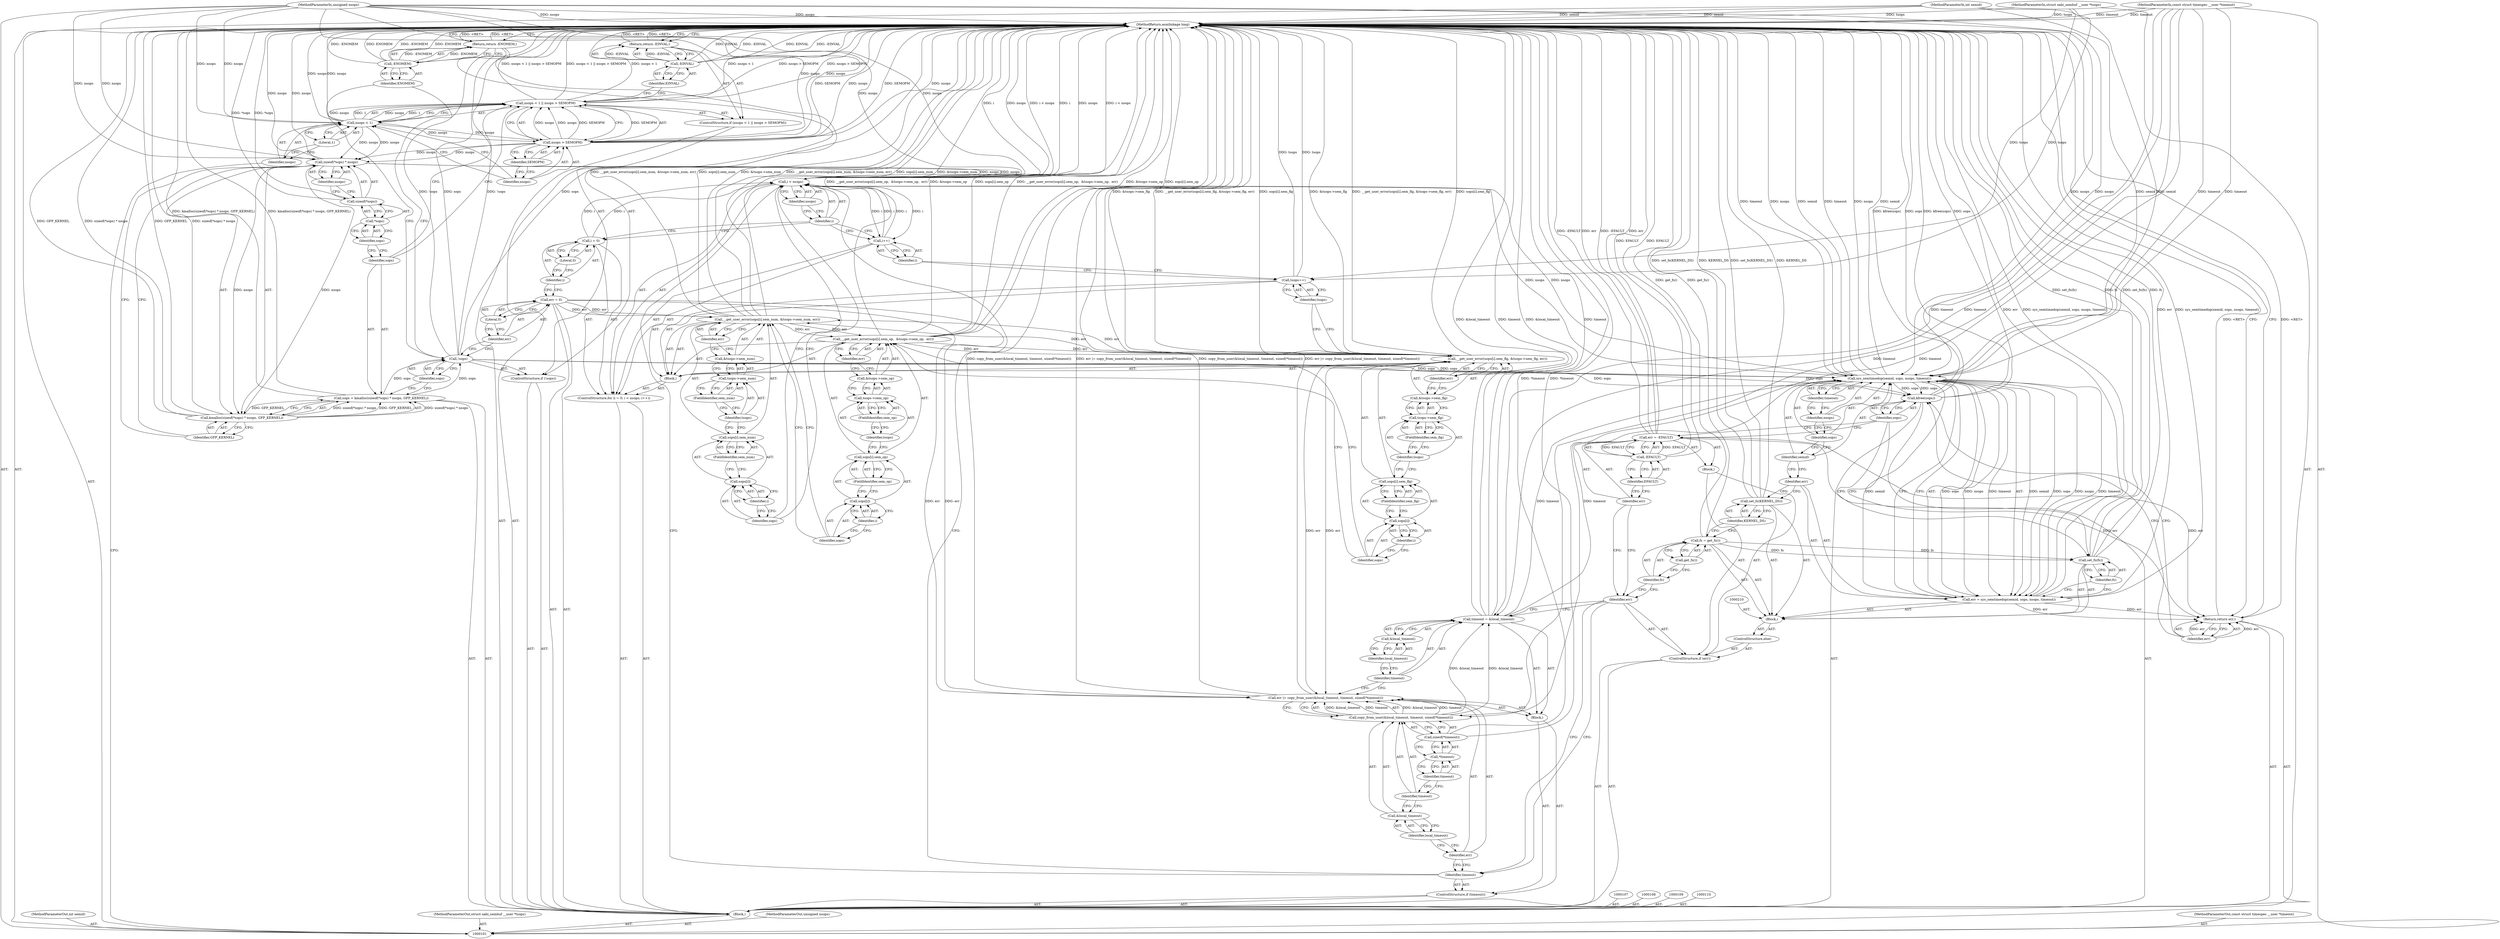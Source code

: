 digraph "0_linux_0f22072ab50cac7983f9660d33974b45184da4f9" {
"1000229" [label="(MethodReturn,asmlinkage long)"];
"1000102" [label="(MethodParameterIn,int semid)"];
"1000346" [label="(MethodParameterOut,int semid)"];
"1000111" [label="(ControlStructure,if (nsops < 1 || nsops > SEMOPM))"];
"1000115" [label="(Literal,1)"];
"1000116" [label="(Call,nsops > SEMOPM)"];
"1000117" [label="(Identifier,nsops)"];
"1000118" [label="(Identifier,SEMOPM)"];
"1000112" [label="(Call,nsops < 1 || nsops > SEMOPM)"];
"1000113" [label="(Call,nsops < 1)"];
"1000114" [label="(Identifier,nsops)"];
"1000120" [label="(Call,-EINVAL)"];
"1000121" [label="(Identifier,EINVAL)"];
"1000119" [label="(Return,return -EINVAL;)"];
"1000125" [label="(Call,sizeof(*sops) * nsops)"];
"1000126" [label="(Call,sizeof(*sops))"];
"1000122" [label="(Call,sops = kmalloc(sizeof(*sops) * nsops, GFP_KERNEL))"];
"1000123" [label="(Identifier,sops)"];
"1000127" [label="(Call,*sops)"];
"1000128" [label="(Identifier,sops)"];
"1000129" [label="(Identifier,nsops)"];
"1000130" [label="(Identifier,GFP_KERNEL)"];
"1000124" [label="(Call,kmalloc(sizeof(*sops) * nsops, GFP_KERNEL))"];
"1000131" [label="(ControlStructure,if (!sops))"];
"1000132" [label="(Call,!sops)"];
"1000133" [label="(Identifier,sops)"];
"1000136" [label="(Identifier,ENOMEM)"];
"1000134" [label="(Return,return -ENOMEM;)"];
"1000135" [label="(Call,-ENOMEM)"];
"1000137" [label="(Call,err = 0)"];
"1000138" [label="(Identifier,err)"];
"1000139" [label="(Literal,0)"];
"1000140" [label="(ControlStructure,for (i = 0; i < nsops; i++))"];
"1000143" [label="(Literal,0)"];
"1000144" [label="(Call,i < nsops)"];
"1000145" [label="(Identifier,i)"];
"1000146" [label="(Identifier,nsops)"];
"1000147" [label="(Call,i++)"];
"1000148" [label="(Identifier,i)"];
"1000149" [label="(Block,)"];
"1000141" [label="(Call,i = 0)"];
"1000142" [label="(Identifier,i)"];
"1000151" [label="(Call,sops[i].sem_num)"];
"1000152" [label="(Call,sops[i])"];
"1000153" [label="(Identifier,sops)"];
"1000150" [label="(Call,__get_user_error(sops[i].sem_num, &tsops->sem_num, err))"];
"1000154" [label="(Identifier,i)"];
"1000155" [label="(FieldIdentifier,sem_num)"];
"1000156" [label="(Call,&tsops->sem_num)"];
"1000157" [label="(Call,tsops->sem_num)"];
"1000158" [label="(Identifier,tsops)"];
"1000159" [label="(FieldIdentifier,sem_num)"];
"1000160" [label="(Identifier,err)"];
"1000162" [label="(Call,sops[i].sem_op)"];
"1000163" [label="(Call,sops[i])"];
"1000164" [label="(Identifier,sops)"];
"1000161" [label="(Call,__get_user_error(sops[i].sem_op,  &tsops->sem_op,  err))"];
"1000165" [label="(Identifier,i)"];
"1000166" [label="(FieldIdentifier,sem_op)"];
"1000167" [label="(Call,&tsops->sem_op)"];
"1000168" [label="(Call,tsops->sem_op)"];
"1000169" [label="(Identifier,tsops)"];
"1000170" [label="(FieldIdentifier,sem_op)"];
"1000171" [label="(Identifier,err)"];
"1000103" [label="(MethodParameterIn,struct oabi_sembuf __user *tsops)"];
"1000347" [label="(MethodParameterOut,struct oabi_sembuf __user *tsops)"];
"1000173" [label="(Call,sops[i].sem_flg)"];
"1000174" [label="(Call,sops[i])"];
"1000175" [label="(Identifier,sops)"];
"1000172" [label="(Call,__get_user_error(sops[i].sem_flg, &tsops->sem_flg, err))"];
"1000176" [label="(Identifier,i)"];
"1000177" [label="(FieldIdentifier,sem_flg)"];
"1000178" [label="(Call,&tsops->sem_flg)"];
"1000179" [label="(Call,tsops->sem_flg)"];
"1000180" [label="(Identifier,tsops)"];
"1000181" [label="(FieldIdentifier,sem_flg)"];
"1000182" [label="(Identifier,err)"];
"1000183" [label="(Call,tsops++)"];
"1000184" [label="(Identifier,tsops)"];
"1000185" [label="(ControlStructure,if (timeout))"];
"1000187" [label="(Block,)"];
"1000186" [label="(Identifier,timeout)"];
"1000188" [label="(Call,err |= copy_from_user(&local_timeout, timeout, sizeof(*timeout)))"];
"1000189" [label="(Identifier,err)"];
"1000191" [label="(Call,&local_timeout)"];
"1000192" [label="(Identifier,local_timeout)"];
"1000193" [label="(Identifier,timeout)"];
"1000194" [label="(Call,sizeof(*timeout))"];
"1000195" [label="(Call,*timeout)"];
"1000196" [label="(Identifier,timeout)"];
"1000190" [label="(Call,copy_from_user(&local_timeout, timeout, sizeof(*timeout)))"];
"1000199" [label="(Call,&local_timeout)"];
"1000200" [label="(Identifier,local_timeout)"];
"1000197" [label="(Call,timeout = &local_timeout)"];
"1000198" [label="(Identifier,timeout)"];
"1000201" [label="(ControlStructure,if (err))"];
"1000203" [label="(Block,)"];
"1000202" [label="(Identifier,err)"];
"1000204" [label="(Call,err = -EFAULT)"];
"1000205" [label="(Identifier,err)"];
"1000206" [label="(Call,-EFAULT)"];
"1000207" [label="(Identifier,EFAULT)"];
"1000104" [label="(MethodParameterIn,unsigned nsops)"];
"1000348" [label="(MethodParameterOut,unsigned nsops)"];
"1000208" [label="(ControlStructure,else)"];
"1000211" [label="(Call,fs = get_fs())"];
"1000212" [label="(Identifier,fs)"];
"1000209" [label="(Block,)"];
"1000213" [label="(Call,get_fs())"];
"1000214" [label="(Call,set_fs(KERNEL_DS))"];
"1000215" [label="(Identifier,KERNEL_DS)"];
"1000216" [label="(Call,err = sys_semtimedop(semid, sops, nsops, timeout))"];
"1000217" [label="(Identifier,err)"];
"1000219" [label="(Identifier,semid)"];
"1000220" [label="(Identifier,sops)"];
"1000221" [label="(Identifier,nsops)"];
"1000222" [label="(Identifier,timeout)"];
"1000218" [label="(Call,sys_semtimedop(semid, sops, nsops, timeout))"];
"1000223" [label="(Call,set_fs(fs))"];
"1000224" [label="(Identifier,fs)"];
"1000225" [label="(Call,kfree(sops))"];
"1000226" [label="(Identifier,sops)"];
"1000227" [label="(Return,return err;)"];
"1000228" [label="(Identifier,err)"];
"1000105" [label="(MethodParameterIn,const struct timespec __user *timeout)"];
"1000349" [label="(MethodParameterOut,const struct timespec __user *timeout)"];
"1000106" [label="(Block,)"];
"1000229" -> "1000101"  [label="AST: "];
"1000229" -> "1000119"  [label="CFG: "];
"1000229" -> "1000134"  [label="CFG: "];
"1000229" -> "1000227"  [label="CFG: "];
"1000223" -> "1000229"  [label="DDG: set_fs(fs)"];
"1000223" -> "1000229"  [label="DDG: fs"];
"1000150" -> "1000229"  [label="DDG: sops[i].sem_num"];
"1000150" -> "1000229"  [label="DDG: &tsops->sem_num"];
"1000150" -> "1000229"  [label="DDG: __get_user_error(sops[i].sem_num, &tsops->sem_num, err)"];
"1000188" -> "1000229"  [label="DDG: copy_from_user(&local_timeout, timeout, sizeof(*timeout))"];
"1000188" -> "1000229"  [label="DDG: err |= copy_from_user(&local_timeout, timeout, sizeof(*timeout))"];
"1000104" -> "1000229"  [label="DDG: nsops"];
"1000218" -> "1000229"  [label="DDG: timeout"];
"1000218" -> "1000229"  [label="DDG: nsops"];
"1000218" -> "1000229"  [label="DDG: semid"];
"1000116" -> "1000229"  [label="DDG: SEMOPM"];
"1000116" -> "1000229"  [label="DDG: nsops"];
"1000204" -> "1000229"  [label="DDG: err"];
"1000204" -> "1000229"  [label="DDG: -EFAULT"];
"1000172" -> "1000229"  [label="DDG: &tsops->sem_flg"];
"1000172" -> "1000229"  [label="DDG: __get_user_error(sops[i].sem_flg, &tsops->sem_flg, err)"];
"1000172" -> "1000229"  [label="DDG: sops[i].sem_flg"];
"1000124" -> "1000229"  [label="DDG: GFP_KERNEL"];
"1000124" -> "1000229"  [label="DDG: sizeof(*sops) * nsops"];
"1000225" -> "1000229"  [label="DDG: kfree(sops)"];
"1000225" -> "1000229"  [label="DDG: sops"];
"1000105" -> "1000229"  [label="DDG: timeout"];
"1000216" -> "1000229"  [label="DDG: err"];
"1000216" -> "1000229"  [label="DDG: sys_semtimedop(semid, sops, nsops, timeout)"];
"1000113" -> "1000229"  [label="DDG: nsops"];
"1000214" -> "1000229"  [label="DDG: set_fs(KERNEL_DS)"];
"1000214" -> "1000229"  [label="DDG: KERNEL_DS"];
"1000132" -> "1000229"  [label="DDG: !sops"];
"1000132" -> "1000229"  [label="DDG: sops"];
"1000194" -> "1000229"  [label="DDG: *timeout"];
"1000183" -> "1000229"  [label="DDG: tsops"];
"1000125" -> "1000229"  [label="DDG: nsops"];
"1000103" -> "1000229"  [label="DDG: tsops"];
"1000144" -> "1000229"  [label="DDG: i < nsops"];
"1000144" -> "1000229"  [label="DDG: i"];
"1000144" -> "1000229"  [label="DDG: nsops"];
"1000161" -> "1000229"  [label="DDG: &tsops->sem_op"];
"1000161" -> "1000229"  [label="DDG: sops[i].sem_op"];
"1000161" -> "1000229"  [label="DDG: __get_user_error(sops[i].sem_op,  &tsops->sem_op,  err)"];
"1000120" -> "1000229"  [label="DDG: EINVAL"];
"1000120" -> "1000229"  [label="DDG: -EINVAL"];
"1000206" -> "1000229"  [label="DDG: EFAULT"];
"1000126" -> "1000229"  [label="DDG: *sops"];
"1000102" -> "1000229"  [label="DDG: semid"];
"1000112" -> "1000229"  [label="DDG: nsops < 1 || nsops > SEMOPM"];
"1000112" -> "1000229"  [label="DDG: nsops < 1"];
"1000112" -> "1000229"  [label="DDG: nsops > SEMOPM"];
"1000197" -> "1000229"  [label="DDG: &local_timeout"];
"1000197" -> "1000229"  [label="DDG: timeout"];
"1000211" -> "1000229"  [label="DDG: get_fs()"];
"1000135" -> "1000229"  [label="DDG: -ENOMEM"];
"1000135" -> "1000229"  [label="DDG: ENOMEM"];
"1000122" -> "1000229"  [label="DDG: kmalloc(sizeof(*sops) * nsops, GFP_KERNEL)"];
"1000119" -> "1000229"  [label="DDG: <RET>"];
"1000227" -> "1000229"  [label="DDG: <RET>"];
"1000134" -> "1000229"  [label="DDG: <RET>"];
"1000102" -> "1000101"  [label="AST: "];
"1000102" -> "1000229"  [label="DDG: semid"];
"1000102" -> "1000218"  [label="DDG: semid"];
"1000346" -> "1000101"  [label="AST: "];
"1000111" -> "1000106"  [label="AST: "];
"1000112" -> "1000111"  [label="AST: "];
"1000119" -> "1000111"  [label="AST: "];
"1000115" -> "1000113"  [label="AST: "];
"1000115" -> "1000114"  [label="CFG: "];
"1000113" -> "1000115"  [label="CFG: "];
"1000116" -> "1000112"  [label="AST: "];
"1000116" -> "1000118"  [label="CFG: "];
"1000117" -> "1000116"  [label="AST: "];
"1000118" -> "1000116"  [label="AST: "];
"1000112" -> "1000116"  [label="CFG: "];
"1000116" -> "1000229"  [label="DDG: SEMOPM"];
"1000116" -> "1000229"  [label="DDG: nsops"];
"1000116" -> "1000112"  [label="DDG: nsops"];
"1000116" -> "1000112"  [label="DDG: SEMOPM"];
"1000113" -> "1000116"  [label="DDG: nsops"];
"1000104" -> "1000116"  [label="DDG: nsops"];
"1000116" -> "1000125"  [label="DDG: nsops"];
"1000117" -> "1000116"  [label="AST: "];
"1000117" -> "1000113"  [label="CFG: "];
"1000118" -> "1000117"  [label="CFG: "];
"1000118" -> "1000116"  [label="AST: "];
"1000118" -> "1000117"  [label="CFG: "];
"1000116" -> "1000118"  [label="CFG: "];
"1000112" -> "1000111"  [label="AST: "];
"1000112" -> "1000113"  [label="CFG: "];
"1000112" -> "1000116"  [label="CFG: "];
"1000113" -> "1000112"  [label="AST: "];
"1000116" -> "1000112"  [label="AST: "];
"1000121" -> "1000112"  [label="CFG: "];
"1000123" -> "1000112"  [label="CFG: "];
"1000112" -> "1000229"  [label="DDG: nsops < 1 || nsops > SEMOPM"];
"1000112" -> "1000229"  [label="DDG: nsops < 1"];
"1000112" -> "1000229"  [label="DDG: nsops > SEMOPM"];
"1000113" -> "1000112"  [label="DDG: nsops"];
"1000113" -> "1000112"  [label="DDG: 1"];
"1000116" -> "1000112"  [label="DDG: nsops"];
"1000116" -> "1000112"  [label="DDG: SEMOPM"];
"1000113" -> "1000112"  [label="AST: "];
"1000113" -> "1000115"  [label="CFG: "];
"1000114" -> "1000113"  [label="AST: "];
"1000115" -> "1000113"  [label="AST: "];
"1000117" -> "1000113"  [label="CFG: "];
"1000112" -> "1000113"  [label="CFG: "];
"1000113" -> "1000229"  [label="DDG: nsops"];
"1000113" -> "1000112"  [label="DDG: nsops"];
"1000113" -> "1000112"  [label="DDG: 1"];
"1000104" -> "1000113"  [label="DDG: nsops"];
"1000113" -> "1000116"  [label="DDG: nsops"];
"1000113" -> "1000125"  [label="DDG: nsops"];
"1000114" -> "1000113"  [label="AST: "];
"1000114" -> "1000101"  [label="CFG: "];
"1000115" -> "1000114"  [label="CFG: "];
"1000120" -> "1000119"  [label="AST: "];
"1000120" -> "1000121"  [label="CFG: "];
"1000121" -> "1000120"  [label="AST: "];
"1000119" -> "1000120"  [label="CFG: "];
"1000120" -> "1000229"  [label="DDG: EINVAL"];
"1000120" -> "1000229"  [label="DDG: -EINVAL"];
"1000120" -> "1000119"  [label="DDG: -EINVAL"];
"1000121" -> "1000120"  [label="AST: "];
"1000121" -> "1000112"  [label="CFG: "];
"1000120" -> "1000121"  [label="CFG: "];
"1000119" -> "1000111"  [label="AST: "];
"1000119" -> "1000120"  [label="CFG: "];
"1000120" -> "1000119"  [label="AST: "];
"1000229" -> "1000119"  [label="CFG: "];
"1000119" -> "1000229"  [label="DDG: <RET>"];
"1000120" -> "1000119"  [label="DDG: -EINVAL"];
"1000125" -> "1000124"  [label="AST: "];
"1000125" -> "1000129"  [label="CFG: "];
"1000126" -> "1000125"  [label="AST: "];
"1000129" -> "1000125"  [label="AST: "];
"1000130" -> "1000125"  [label="CFG: "];
"1000125" -> "1000229"  [label="DDG: nsops"];
"1000125" -> "1000124"  [label="DDG: nsops"];
"1000116" -> "1000125"  [label="DDG: nsops"];
"1000113" -> "1000125"  [label="DDG: nsops"];
"1000104" -> "1000125"  [label="DDG: nsops"];
"1000125" -> "1000144"  [label="DDG: nsops"];
"1000126" -> "1000125"  [label="AST: "];
"1000126" -> "1000127"  [label="CFG: "];
"1000127" -> "1000126"  [label="AST: "];
"1000129" -> "1000126"  [label="CFG: "];
"1000126" -> "1000229"  [label="DDG: *sops"];
"1000122" -> "1000106"  [label="AST: "];
"1000122" -> "1000124"  [label="CFG: "];
"1000123" -> "1000122"  [label="AST: "];
"1000124" -> "1000122"  [label="AST: "];
"1000133" -> "1000122"  [label="CFG: "];
"1000122" -> "1000229"  [label="DDG: kmalloc(sizeof(*sops) * nsops, GFP_KERNEL)"];
"1000124" -> "1000122"  [label="DDG: sizeof(*sops) * nsops"];
"1000124" -> "1000122"  [label="DDG: GFP_KERNEL"];
"1000122" -> "1000132"  [label="DDG: sops"];
"1000123" -> "1000122"  [label="AST: "];
"1000123" -> "1000112"  [label="CFG: "];
"1000128" -> "1000123"  [label="CFG: "];
"1000127" -> "1000126"  [label="AST: "];
"1000127" -> "1000128"  [label="CFG: "];
"1000128" -> "1000127"  [label="AST: "];
"1000126" -> "1000127"  [label="CFG: "];
"1000128" -> "1000127"  [label="AST: "];
"1000128" -> "1000123"  [label="CFG: "];
"1000127" -> "1000128"  [label="CFG: "];
"1000129" -> "1000125"  [label="AST: "];
"1000129" -> "1000126"  [label="CFG: "];
"1000125" -> "1000129"  [label="CFG: "];
"1000130" -> "1000124"  [label="AST: "];
"1000130" -> "1000125"  [label="CFG: "];
"1000124" -> "1000130"  [label="CFG: "];
"1000124" -> "1000122"  [label="AST: "];
"1000124" -> "1000130"  [label="CFG: "];
"1000125" -> "1000124"  [label="AST: "];
"1000130" -> "1000124"  [label="AST: "];
"1000122" -> "1000124"  [label="CFG: "];
"1000124" -> "1000229"  [label="DDG: GFP_KERNEL"];
"1000124" -> "1000229"  [label="DDG: sizeof(*sops) * nsops"];
"1000124" -> "1000122"  [label="DDG: sizeof(*sops) * nsops"];
"1000124" -> "1000122"  [label="DDG: GFP_KERNEL"];
"1000125" -> "1000124"  [label="DDG: nsops"];
"1000131" -> "1000106"  [label="AST: "];
"1000132" -> "1000131"  [label="AST: "];
"1000134" -> "1000131"  [label="AST: "];
"1000132" -> "1000131"  [label="AST: "];
"1000132" -> "1000133"  [label="CFG: "];
"1000133" -> "1000132"  [label="AST: "];
"1000136" -> "1000132"  [label="CFG: "];
"1000138" -> "1000132"  [label="CFG: "];
"1000132" -> "1000229"  [label="DDG: !sops"];
"1000132" -> "1000229"  [label="DDG: sops"];
"1000122" -> "1000132"  [label="DDG: sops"];
"1000132" -> "1000218"  [label="DDG: sops"];
"1000132" -> "1000225"  [label="DDG: sops"];
"1000133" -> "1000132"  [label="AST: "];
"1000133" -> "1000122"  [label="CFG: "];
"1000132" -> "1000133"  [label="CFG: "];
"1000136" -> "1000135"  [label="AST: "];
"1000136" -> "1000132"  [label="CFG: "];
"1000135" -> "1000136"  [label="CFG: "];
"1000134" -> "1000131"  [label="AST: "];
"1000134" -> "1000135"  [label="CFG: "];
"1000135" -> "1000134"  [label="AST: "];
"1000229" -> "1000134"  [label="CFG: "];
"1000134" -> "1000229"  [label="DDG: <RET>"];
"1000135" -> "1000134"  [label="DDG: -ENOMEM"];
"1000135" -> "1000134"  [label="AST: "];
"1000135" -> "1000136"  [label="CFG: "];
"1000136" -> "1000135"  [label="AST: "];
"1000134" -> "1000135"  [label="CFG: "];
"1000135" -> "1000229"  [label="DDG: -ENOMEM"];
"1000135" -> "1000229"  [label="DDG: ENOMEM"];
"1000135" -> "1000134"  [label="DDG: -ENOMEM"];
"1000137" -> "1000106"  [label="AST: "];
"1000137" -> "1000139"  [label="CFG: "];
"1000138" -> "1000137"  [label="AST: "];
"1000139" -> "1000137"  [label="AST: "];
"1000142" -> "1000137"  [label="CFG: "];
"1000137" -> "1000150"  [label="DDG: err"];
"1000137" -> "1000188"  [label="DDG: err"];
"1000138" -> "1000137"  [label="AST: "];
"1000138" -> "1000132"  [label="CFG: "];
"1000139" -> "1000138"  [label="CFG: "];
"1000139" -> "1000137"  [label="AST: "];
"1000139" -> "1000138"  [label="CFG: "];
"1000137" -> "1000139"  [label="CFG: "];
"1000140" -> "1000106"  [label="AST: "];
"1000141" -> "1000140"  [label="AST: "];
"1000144" -> "1000140"  [label="AST: "];
"1000147" -> "1000140"  [label="AST: "];
"1000149" -> "1000140"  [label="AST: "];
"1000143" -> "1000141"  [label="AST: "];
"1000143" -> "1000142"  [label="CFG: "];
"1000141" -> "1000143"  [label="CFG: "];
"1000144" -> "1000140"  [label="AST: "];
"1000144" -> "1000146"  [label="CFG: "];
"1000145" -> "1000144"  [label="AST: "];
"1000146" -> "1000144"  [label="AST: "];
"1000153" -> "1000144"  [label="CFG: "];
"1000186" -> "1000144"  [label="CFG: "];
"1000144" -> "1000229"  [label="DDG: i < nsops"];
"1000144" -> "1000229"  [label="DDG: i"];
"1000144" -> "1000229"  [label="DDG: nsops"];
"1000141" -> "1000144"  [label="DDG: i"];
"1000147" -> "1000144"  [label="DDG: i"];
"1000125" -> "1000144"  [label="DDG: nsops"];
"1000104" -> "1000144"  [label="DDG: nsops"];
"1000144" -> "1000147"  [label="DDG: i"];
"1000144" -> "1000218"  [label="DDG: nsops"];
"1000145" -> "1000144"  [label="AST: "];
"1000145" -> "1000141"  [label="CFG: "];
"1000145" -> "1000147"  [label="CFG: "];
"1000146" -> "1000145"  [label="CFG: "];
"1000146" -> "1000144"  [label="AST: "];
"1000146" -> "1000145"  [label="CFG: "];
"1000144" -> "1000146"  [label="CFG: "];
"1000147" -> "1000140"  [label="AST: "];
"1000147" -> "1000148"  [label="CFG: "];
"1000148" -> "1000147"  [label="AST: "];
"1000145" -> "1000147"  [label="CFG: "];
"1000147" -> "1000144"  [label="DDG: i"];
"1000144" -> "1000147"  [label="DDG: i"];
"1000148" -> "1000147"  [label="AST: "];
"1000148" -> "1000183"  [label="CFG: "];
"1000147" -> "1000148"  [label="CFG: "];
"1000149" -> "1000140"  [label="AST: "];
"1000150" -> "1000149"  [label="AST: "];
"1000161" -> "1000149"  [label="AST: "];
"1000172" -> "1000149"  [label="AST: "];
"1000183" -> "1000149"  [label="AST: "];
"1000141" -> "1000140"  [label="AST: "];
"1000141" -> "1000143"  [label="CFG: "];
"1000142" -> "1000141"  [label="AST: "];
"1000143" -> "1000141"  [label="AST: "];
"1000145" -> "1000141"  [label="CFG: "];
"1000141" -> "1000144"  [label="DDG: i"];
"1000142" -> "1000141"  [label="AST: "];
"1000142" -> "1000137"  [label="CFG: "];
"1000143" -> "1000142"  [label="CFG: "];
"1000151" -> "1000150"  [label="AST: "];
"1000151" -> "1000155"  [label="CFG: "];
"1000152" -> "1000151"  [label="AST: "];
"1000155" -> "1000151"  [label="AST: "];
"1000158" -> "1000151"  [label="CFG: "];
"1000152" -> "1000151"  [label="AST: "];
"1000152" -> "1000154"  [label="CFG: "];
"1000153" -> "1000152"  [label="AST: "];
"1000154" -> "1000152"  [label="AST: "];
"1000155" -> "1000152"  [label="CFG: "];
"1000153" -> "1000152"  [label="AST: "];
"1000153" -> "1000144"  [label="CFG: "];
"1000154" -> "1000153"  [label="CFG: "];
"1000150" -> "1000149"  [label="AST: "];
"1000150" -> "1000160"  [label="CFG: "];
"1000151" -> "1000150"  [label="AST: "];
"1000156" -> "1000150"  [label="AST: "];
"1000160" -> "1000150"  [label="AST: "];
"1000164" -> "1000150"  [label="CFG: "];
"1000150" -> "1000229"  [label="DDG: sops[i].sem_num"];
"1000150" -> "1000229"  [label="DDG: &tsops->sem_num"];
"1000150" -> "1000229"  [label="DDG: __get_user_error(sops[i].sem_num, &tsops->sem_num, err)"];
"1000172" -> "1000150"  [label="DDG: err"];
"1000137" -> "1000150"  [label="DDG: err"];
"1000150" -> "1000161"  [label="DDG: err"];
"1000154" -> "1000152"  [label="AST: "];
"1000154" -> "1000153"  [label="CFG: "];
"1000152" -> "1000154"  [label="CFG: "];
"1000155" -> "1000151"  [label="AST: "];
"1000155" -> "1000152"  [label="CFG: "];
"1000151" -> "1000155"  [label="CFG: "];
"1000156" -> "1000150"  [label="AST: "];
"1000156" -> "1000157"  [label="CFG: "];
"1000157" -> "1000156"  [label="AST: "];
"1000160" -> "1000156"  [label="CFG: "];
"1000157" -> "1000156"  [label="AST: "];
"1000157" -> "1000159"  [label="CFG: "];
"1000158" -> "1000157"  [label="AST: "];
"1000159" -> "1000157"  [label="AST: "];
"1000156" -> "1000157"  [label="CFG: "];
"1000158" -> "1000157"  [label="AST: "];
"1000158" -> "1000151"  [label="CFG: "];
"1000159" -> "1000158"  [label="CFG: "];
"1000159" -> "1000157"  [label="AST: "];
"1000159" -> "1000158"  [label="CFG: "];
"1000157" -> "1000159"  [label="CFG: "];
"1000160" -> "1000150"  [label="AST: "];
"1000160" -> "1000156"  [label="CFG: "];
"1000150" -> "1000160"  [label="CFG: "];
"1000162" -> "1000161"  [label="AST: "];
"1000162" -> "1000166"  [label="CFG: "];
"1000163" -> "1000162"  [label="AST: "];
"1000166" -> "1000162"  [label="AST: "];
"1000169" -> "1000162"  [label="CFG: "];
"1000163" -> "1000162"  [label="AST: "];
"1000163" -> "1000165"  [label="CFG: "];
"1000164" -> "1000163"  [label="AST: "];
"1000165" -> "1000163"  [label="AST: "];
"1000166" -> "1000163"  [label="CFG: "];
"1000164" -> "1000163"  [label="AST: "];
"1000164" -> "1000150"  [label="CFG: "];
"1000165" -> "1000164"  [label="CFG: "];
"1000161" -> "1000149"  [label="AST: "];
"1000161" -> "1000171"  [label="CFG: "];
"1000162" -> "1000161"  [label="AST: "];
"1000167" -> "1000161"  [label="AST: "];
"1000171" -> "1000161"  [label="AST: "];
"1000175" -> "1000161"  [label="CFG: "];
"1000161" -> "1000229"  [label="DDG: &tsops->sem_op"];
"1000161" -> "1000229"  [label="DDG: sops[i].sem_op"];
"1000161" -> "1000229"  [label="DDG: __get_user_error(sops[i].sem_op,  &tsops->sem_op,  err)"];
"1000150" -> "1000161"  [label="DDG: err"];
"1000161" -> "1000172"  [label="DDG: err"];
"1000165" -> "1000163"  [label="AST: "];
"1000165" -> "1000164"  [label="CFG: "];
"1000163" -> "1000165"  [label="CFG: "];
"1000166" -> "1000162"  [label="AST: "];
"1000166" -> "1000163"  [label="CFG: "];
"1000162" -> "1000166"  [label="CFG: "];
"1000167" -> "1000161"  [label="AST: "];
"1000167" -> "1000168"  [label="CFG: "];
"1000168" -> "1000167"  [label="AST: "];
"1000171" -> "1000167"  [label="CFG: "];
"1000168" -> "1000167"  [label="AST: "];
"1000168" -> "1000170"  [label="CFG: "];
"1000169" -> "1000168"  [label="AST: "];
"1000170" -> "1000168"  [label="AST: "];
"1000167" -> "1000168"  [label="CFG: "];
"1000169" -> "1000168"  [label="AST: "];
"1000169" -> "1000162"  [label="CFG: "];
"1000170" -> "1000169"  [label="CFG: "];
"1000170" -> "1000168"  [label="AST: "];
"1000170" -> "1000169"  [label="CFG: "];
"1000168" -> "1000170"  [label="CFG: "];
"1000171" -> "1000161"  [label="AST: "];
"1000171" -> "1000167"  [label="CFG: "];
"1000161" -> "1000171"  [label="CFG: "];
"1000103" -> "1000101"  [label="AST: "];
"1000103" -> "1000229"  [label="DDG: tsops"];
"1000103" -> "1000183"  [label="DDG: tsops"];
"1000347" -> "1000101"  [label="AST: "];
"1000173" -> "1000172"  [label="AST: "];
"1000173" -> "1000177"  [label="CFG: "];
"1000174" -> "1000173"  [label="AST: "];
"1000177" -> "1000173"  [label="AST: "];
"1000180" -> "1000173"  [label="CFG: "];
"1000174" -> "1000173"  [label="AST: "];
"1000174" -> "1000176"  [label="CFG: "];
"1000175" -> "1000174"  [label="AST: "];
"1000176" -> "1000174"  [label="AST: "];
"1000177" -> "1000174"  [label="CFG: "];
"1000175" -> "1000174"  [label="AST: "];
"1000175" -> "1000161"  [label="CFG: "];
"1000176" -> "1000175"  [label="CFG: "];
"1000172" -> "1000149"  [label="AST: "];
"1000172" -> "1000182"  [label="CFG: "];
"1000173" -> "1000172"  [label="AST: "];
"1000178" -> "1000172"  [label="AST: "];
"1000182" -> "1000172"  [label="AST: "];
"1000184" -> "1000172"  [label="CFG: "];
"1000172" -> "1000229"  [label="DDG: &tsops->sem_flg"];
"1000172" -> "1000229"  [label="DDG: __get_user_error(sops[i].sem_flg, &tsops->sem_flg, err)"];
"1000172" -> "1000229"  [label="DDG: sops[i].sem_flg"];
"1000172" -> "1000150"  [label="DDG: err"];
"1000161" -> "1000172"  [label="DDG: err"];
"1000172" -> "1000188"  [label="DDG: err"];
"1000176" -> "1000174"  [label="AST: "];
"1000176" -> "1000175"  [label="CFG: "];
"1000174" -> "1000176"  [label="CFG: "];
"1000177" -> "1000173"  [label="AST: "];
"1000177" -> "1000174"  [label="CFG: "];
"1000173" -> "1000177"  [label="CFG: "];
"1000178" -> "1000172"  [label="AST: "];
"1000178" -> "1000179"  [label="CFG: "];
"1000179" -> "1000178"  [label="AST: "];
"1000182" -> "1000178"  [label="CFG: "];
"1000179" -> "1000178"  [label="AST: "];
"1000179" -> "1000181"  [label="CFG: "];
"1000180" -> "1000179"  [label="AST: "];
"1000181" -> "1000179"  [label="AST: "];
"1000178" -> "1000179"  [label="CFG: "];
"1000180" -> "1000179"  [label="AST: "];
"1000180" -> "1000173"  [label="CFG: "];
"1000181" -> "1000180"  [label="CFG: "];
"1000181" -> "1000179"  [label="AST: "];
"1000181" -> "1000180"  [label="CFG: "];
"1000179" -> "1000181"  [label="CFG: "];
"1000182" -> "1000172"  [label="AST: "];
"1000182" -> "1000178"  [label="CFG: "];
"1000172" -> "1000182"  [label="CFG: "];
"1000183" -> "1000149"  [label="AST: "];
"1000183" -> "1000184"  [label="CFG: "];
"1000184" -> "1000183"  [label="AST: "];
"1000148" -> "1000183"  [label="CFG: "];
"1000183" -> "1000229"  [label="DDG: tsops"];
"1000103" -> "1000183"  [label="DDG: tsops"];
"1000184" -> "1000183"  [label="AST: "];
"1000184" -> "1000172"  [label="CFG: "];
"1000183" -> "1000184"  [label="CFG: "];
"1000185" -> "1000106"  [label="AST: "];
"1000186" -> "1000185"  [label="AST: "];
"1000187" -> "1000185"  [label="AST: "];
"1000187" -> "1000185"  [label="AST: "];
"1000188" -> "1000187"  [label="AST: "];
"1000197" -> "1000187"  [label="AST: "];
"1000186" -> "1000185"  [label="AST: "];
"1000186" -> "1000144"  [label="CFG: "];
"1000189" -> "1000186"  [label="CFG: "];
"1000202" -> "1000186"  [label="CFG: "];
"1000188" -> "1000187"  [label="AST: "];
"1000188" -> "1000190"  [label="CFG: "];
"1000189" -> "1000188"  [label="AST: "];
"1000190" -> "1000188"  [label="AST: "];
"1000198" -> "1000188"  [label="CFG: "];
"1000188" -> "1000229"  [label="DDG: copy_from_user(&local_timeout, timeout, sizeof(*timeout))"];
"1000188" -> "1000229"  [label="DDG: err |= copy_from_user(&local_timeout, timeout, sizeof(*timeout))"];
"1000172" -> "1000188"  [label="DDG: err"];
"1000137" -> "1000188"  [label="DDG: err"];
"1000190" -> "1000188"  [label="DDG: &local_timeout"];
"1000190" -> "1000188"  [label="DDG: timeout"];
"1000189" -> "1000188"  [label="AST: "];
"1000189" -> "1000186"  [label="CFG: "];
"1000192" -> "1000189"  [label="CFG: "];
"1000191" -> "1000190"  [label="AST: "];
"1000191" -> "1000192"  [label="CFG: "];
"1000192" -> "1000191"  [label="AST: "];
"1000193" -> "1000191"  [label="CFG: "];
"1000192" -> "1000191"  [label="AST: "];
"1000192" -> "1000189"  [label="CFG: "];
"1000191" -> "1000192"  [label="CFG: "];
"1000193" -> "1000190"  [label="AST: "];
"1000193" -> "1000191"  [label="CFG: "];
"1000196" -> "1000193"  [label="CFG: "];
"1000194" -> "1000190"  [label="AST: "];
"1000194" -> "1000195"  [label="CFG: "];
"1000195" -> "1000194"  [label="AST: "];
"1000190" -> "1000194"  [label="CFG: "];
"1000194" -> "1000229"  [label="DDG: *timeout"];
"1000195" -> "1000194"  [label="AST: "];
"1000195" -> "1000196"  [label="CFG: "];
"1000196" -> "1000195"  [label="AST: "];
"1000194" -> "1000195"  [label="CFG: "];
"1000196" -> "1000195"  [label="AST: "];
"1000196" -> "1000193"  [label="CFG: "];
"1000195" -> "1000196"  [label="CFG: "];
"1000190" -> "1000188"  [label="AST: "];
"1000190" -> "1000194"  [label="CFG: "];
"1000191" -> "1000190"  [label="AST: "];
"1000193" -> "1000190"  [label="AST: "];
"1000194" -> "1000190"  [label="AST: "];
"1000188" -> "1000190"  [label="CFG: "];
"1000190" -> "1000188"  [label="DDG: &local_timeout"];
"1000190" -> "1000188"  [label="DDG: timeout"];
"1000105" -> "1000190"  [label="DDG: timeout"];
"1000190" -> "1000197"  [label="DDG: &local_timeout"];
"1000199" -> "1000197"  [label="AST: "];
"1000199" -> "1000200"  [label="CFG: "];
"1000200" -> "1000199"  [label="AST: "];
"1000197" -> "1000199"  [label="CFG: "];
"1000200" -> "1000199"  [label="AST: "];
"1000200" -> "1000198"  [label="CFG: "];
"1000199" -> "1000200"  [label="CFG: "];
"1000197" -> "1000187"  [label="AST: "];
"1000197" -> "1000199"  [label="CFG: "];
"1000198" -> "1000197"  [label="AST: "];
"1000199" -> "1000197"  [label="AST: "];
"1000202" -> "1000197"  [label="CFG: "];
"1000197" -> "1000229"  [label="DDG: &local_timeout"];
"1000197" -> "1000229"  [label="DDG: timeout"];
"1000190" -> "1000197"  [label="DDG: &local_timeout"];
"1000105" -> "1000197"  [label="DDG: timeout"];
"1000197" -> "1000218"  [label="DDG: timeout"];
"1000198" -> "1000197"  [label="AST: "];
"1000198" -> "1000188"  [label="CFG: "];
"1000200" -> "1000198"  [label="CFG: "];
"1000201" -> "1000106"  [label="AST: "];
"1000202" -> "1000201"  [label="AST: "];
"1000203" -> "1000201"  [label="AST: "];
"1000208" -> "1000201"  [label="AST: "];
"1000203" -> "1000201"  [label="AST: "];
"1000204" -> "1000203"  [label="AST: "];
"1000202" -> "1000201"  [label="AST: "];
"1000202" -> "1000197"  [label="CFG: "];
"1000202" -> "1000186"  [label="CFG: "];
"1000205" -> "1000202"  [label="CFG: "];
"1000212" -> "1000202"  [label="CFG: "];
"1000204" -> "1000203"  [label="AST: "];
"1000204" -> "1000206"  [label="CFG: "];
"1000205" -> "1000204"  [label="AST: "];
"1000206" -> "1000204"  [label="AST: "];
"1000226" -> "1000204"  [label="CFG: "];
"1000204" -> "1000229"  [label="DDG: err"];
"1000204" -> "1000229"  [label="DDG: -EFAULT"];
"1000206" -> "1000204"  [label="DDG: EFAULT"];
"1000204" -> "1000227"  [label="DDG: err"];
"1000205" -> "1000204"  [label="AST: "];
"1000205" -> "1000202"  [label="CFG: "];
"1000207" -> "1000205"  [label="CFG: "];
"1000206" -> "1000204"  [label="AST: "];
"1000206" -> "1000207"  [label="CFG: "];
"1000207" -> "1000206"  [label="AST: "];
"1000204" -> "1000206"  [label="CFG: "];
"1000206" -> "1000229"  [label="DDG: EFAULT"];
"1000206" -> "1000204"  [label="DDG: EFAULT"];
"1000207" -> "1000206"  [label="AST: "];
"1000207" -> "1000205"  [label="CFG: "];
"1000206" -> "1000207"  [label="CFG: "];
"1000104" -> "1000101"  [label="AST: "];
"1000104" -> "1000229"  [label="DDG: nsops"];
"1000104" -> "1000113"  [label="DDG: nsops"];
"1000104" -> "1000116"  [label="DDG: nsops"];
"1000104" -> "1000125"  [label="DDG: nsops"];
"1000104" -> "1000144"  [label="DDG: nsops"];
"1000104" -> "1000218"  [label="DDG: nsops"];
"1000348" -> "1000101"  [label="AST: "];
"1000208" -> "1000201"  [label="AST: "];
"1000209" -> "1000208"  [label="AST: "];
"1000211" -> "1000209"  [label="AST: "];
"1000211" -> "1000213"  [label="CFG: "];
"1000212" -> "1000211"  [label="AST: "];
"1000213" -> "1000211"  [label="AST: "];
"1000215" -> "1000211"  [label="CFG: "];
"1000211" -> "1000229"  [label="DDG: get_fs()"];
"1000211" -> "1000223"  [label="DDG: fs"];
"1000212" -> "1000211"  [label="AST: "];
"1000212" -> "1000202"  [label="CFG: "];
"1000213" -> "1000212"  [label="CFG: "];
"1000209" -> "1000208"  [label="AST: "];
"1000210" -> "1000209"  [label="AST: "];
"1000211" -> "1000209"  [label="AST: "];
"1000214" -> "1000209"  [label="AST: "];
"1000216" -> "1000209"  [label="AST: "];
"1000223" -> "1000209"  [label="AST: "];
"1000213" -> "1000211"  [label="AST: "];
"1000213" -> "1000212"  [label="CFG: "];
"1000211" -> "1000213"  [label="CFG: "];
"1000214" -> "1000209"  [label="AST: "];
"1000214" -> "1000215"  [label="CFG: "];
"1000215" -> "1000214"  [label="AST: "];
"1000217" -> "1000214"  [label="CFG: "];
"1000214" -> "1000229"  [label="DDG: set_fs(KERNEL_DS)"];
"1000214" -> "1000229"  [label="DDG: KERNEL_DS"];
"1000215" -> "1000214"  [label="AST: "];
"1000215" -> "1000211"  [label="CFG: "];
"1000214" -> "1000215"  [label="CFG: "];
"1000216" -> "1000209"  [label="AST: "];
"1000216" -> "1000218"  [label="CFG: "];
"1000217" -> "1000216"  [label="AST: "];
"1000218" -> "1000216"  [label="AST: "];
"1000224" -> "1000216"  [label="CFG: "];
"1000216" -> "1000229"  [label="DDG: err"];
"1000216" -> "1000229"  [label="DDG: sys_semtimedop(semid, sops, nsops, timeout)"];
"1000218" -> "1000216"  [label="DDG: semid"];
"1000218" -> "1000216"  [label="DDG: sops"];
"1000218" -> "1000216"  [label="DDG: nsops"];
"1000218" -> "1000216"  [label="DDG: timeout"];
"1000216" -> "1000227"  [label="DDG: err"];
"1000217" -> "1000216"  [label="AST: "];
"1000217" -> "1000214"  [label="CFG: "];
"1000219" -> "1000217"  [label="CFG: "];
"1000219" -> "1000218"  [label="AST: "];
"1000219" -> "1000217"  [label="CFG: "];
"1000220" -> "1000219"  [label="CFG: "];
"1000220" -> "1000218"  [label="AST: "];
"1000220" -> "1000219"  [label="CFG: "];
"1000221" -> "1000220"  [label="CFG: "];
"1000221" -> "1000218"  [label="AST: "];
"1000221" -> "1000220"  [label="CFG: "];
"1000222" -> "1000221"  [label="CFG: "];
"1000222" -> "1000218"  [label="AST: "];
"1000222" -> "1000221"  [label="CFG: "];
"1000218" -> "1000222"  [label="CFG: "];
"1000218" -> "1000216"  [label="AST: "];
"1000218" -> "1000222"  [label="CFG: "];
"1000219" -> "1000218"  [label="AST: "];
"1000220" -> "1000218"  [label="AST: "];
"1000221" -> "1000218"  [label="AST: "];
"1000222" -> "1000218"  [label="AST: "];
"1000216" -> "1000218"  [label="CFG: "];
"1000218" -> "1000229"  [label="DDG: timeout"];
"1000218" -> "1000229"  [label="DDG: nsops"];
"1000218" -> "1000229"  [label="DDG: semid"];
"1000218" -> "1000216"  [label="DDG: semid"];
"1000218" -> "1000216"  [label="DDG: sops"];
"1000218" -> "1000216"  [label="DDG: nsops"];
"1000218" -> "1000216"  [label="DDG: timeout"];
"1000102" -> "1000218"  [label="DDG: semid"];
"1000132" -> "1000218"  [label="DDG: sops"];
"1000144" -> "1000218"  [label="DDG: nsops"];
"1000104" -> "1000218"  [label="DDG: nsops"];
"1000197" -> "1000218"  [label="DDG: timeout"];
"1000105" -> "1000218"  [label="DDG: timeout"];
"1000218" -> "1000225"  [label="DDG: sops"];
"1000223" -> "1000209"  [label="AST: "];
"1000223" -> "1000224"  [label="CFG: "];
"1000224" -> "1000223"  [label="AST: "];
"1000226" -> "1000223"  [label="CFG: "];
"1000223" -> "1000229"  [label="DDG: set_fs(fs)"];
"1000223" -> "1000229"  [label="DDG: fs"];
"1000211" -> "1000223"  [label="DDG: fs"];
"1000224" -> "1000223"  [label="AST: "];
"1000224" -> "1000216"  [label="CFG: "];
"1000223" -> "1000224"  [label="CFG: "];
"1000225" -> "1000106"  [label="AST: "];
"1000225" -> "1000226"  [label="CFG: "];
"1000226" -> "1000225"  [label="AST: "];
"1000228" -> "1000225"  [label="CFG: "];
"1000225" -> "1000229"  [label="DDG: kfree(sops)"];
"1000225" -> "1000229"  [label="DDG: sops"];
"1000132" -> "1000225"  [label="DDG: sops"];
"1000218" -> "1000225"  [label="DDG: sops"];
"1000226" -> "1000225"  [label="AST: "];
"1000226" -> "1000204"  [label="CFG: "];
"1000226" -> "1000223"  [label="CFG: "];
"1000225" -> "1000226"  [label="CFG: "];
"1000227" -> "1000106"  [label="AST: "];
"1000227" -> "1000228"  [label="CFG: "];
"1000228" -> "1000227"  [label="AST: "];
"1000229" -> "1000227"  [label="CFG: "];
"1000227" -> "1000229"  [label="DDG: <RET>"];
"1000228" -> "1000227"  [label="DDG: err"];
"1000216" -> "1000227"  [label="DDG: err"];
"1000204" -> "1000227"  [label="DDG: err"];
"1000228" -> "1000227"  [label="AST: "];
"1000228" -> "1000225"  [label="CFG: "];
"1000227" -> "1000228"  [label="CFG: "];
"1000228" -> "1000227"  [label="DDG: err"];
"1000105" -> "1000101"  [label="AST: "];
"1000105" -> "1000229"  [label="DDG: timeout"];
"1000105" -> "1000190"  [label="DDG: timeout"];
"1000105" -> "1000197"  [label="DDG: timeout"];
"1000105" -> "1000218"  [label="DDG: timeout"];
"1000349" -> "1000101"  [label="AST: "];
"1000106" -> "1000101"  [label="AST: "];
"1000107" -> "1000106"  [label="AST: "];
"1000108" -> "1000106"  [label="AST: "];
"1000109" -> "1000106"  [label="AST: "];
"1000110" -> "1000106"  [label="AST: "];
"1000111" -> "1000106"  [label="AST: "];
"1000122" -> "1000106"  [label="AST: "];
"1000131" -> "1000106"  [label="AST: "];
"1000137" -> "1000106"  [label="AST: "];
"1000140" -> "1000106"  [label="AST: "];
"1000185" -> "1000106"  [label="AST: "];
"1000201" -> "1000106"  [label="AST: "];
"1000225" -> "1000106"  [label="AST: "];
"1000227" -> "1000106"  [label="AST: "];
}
